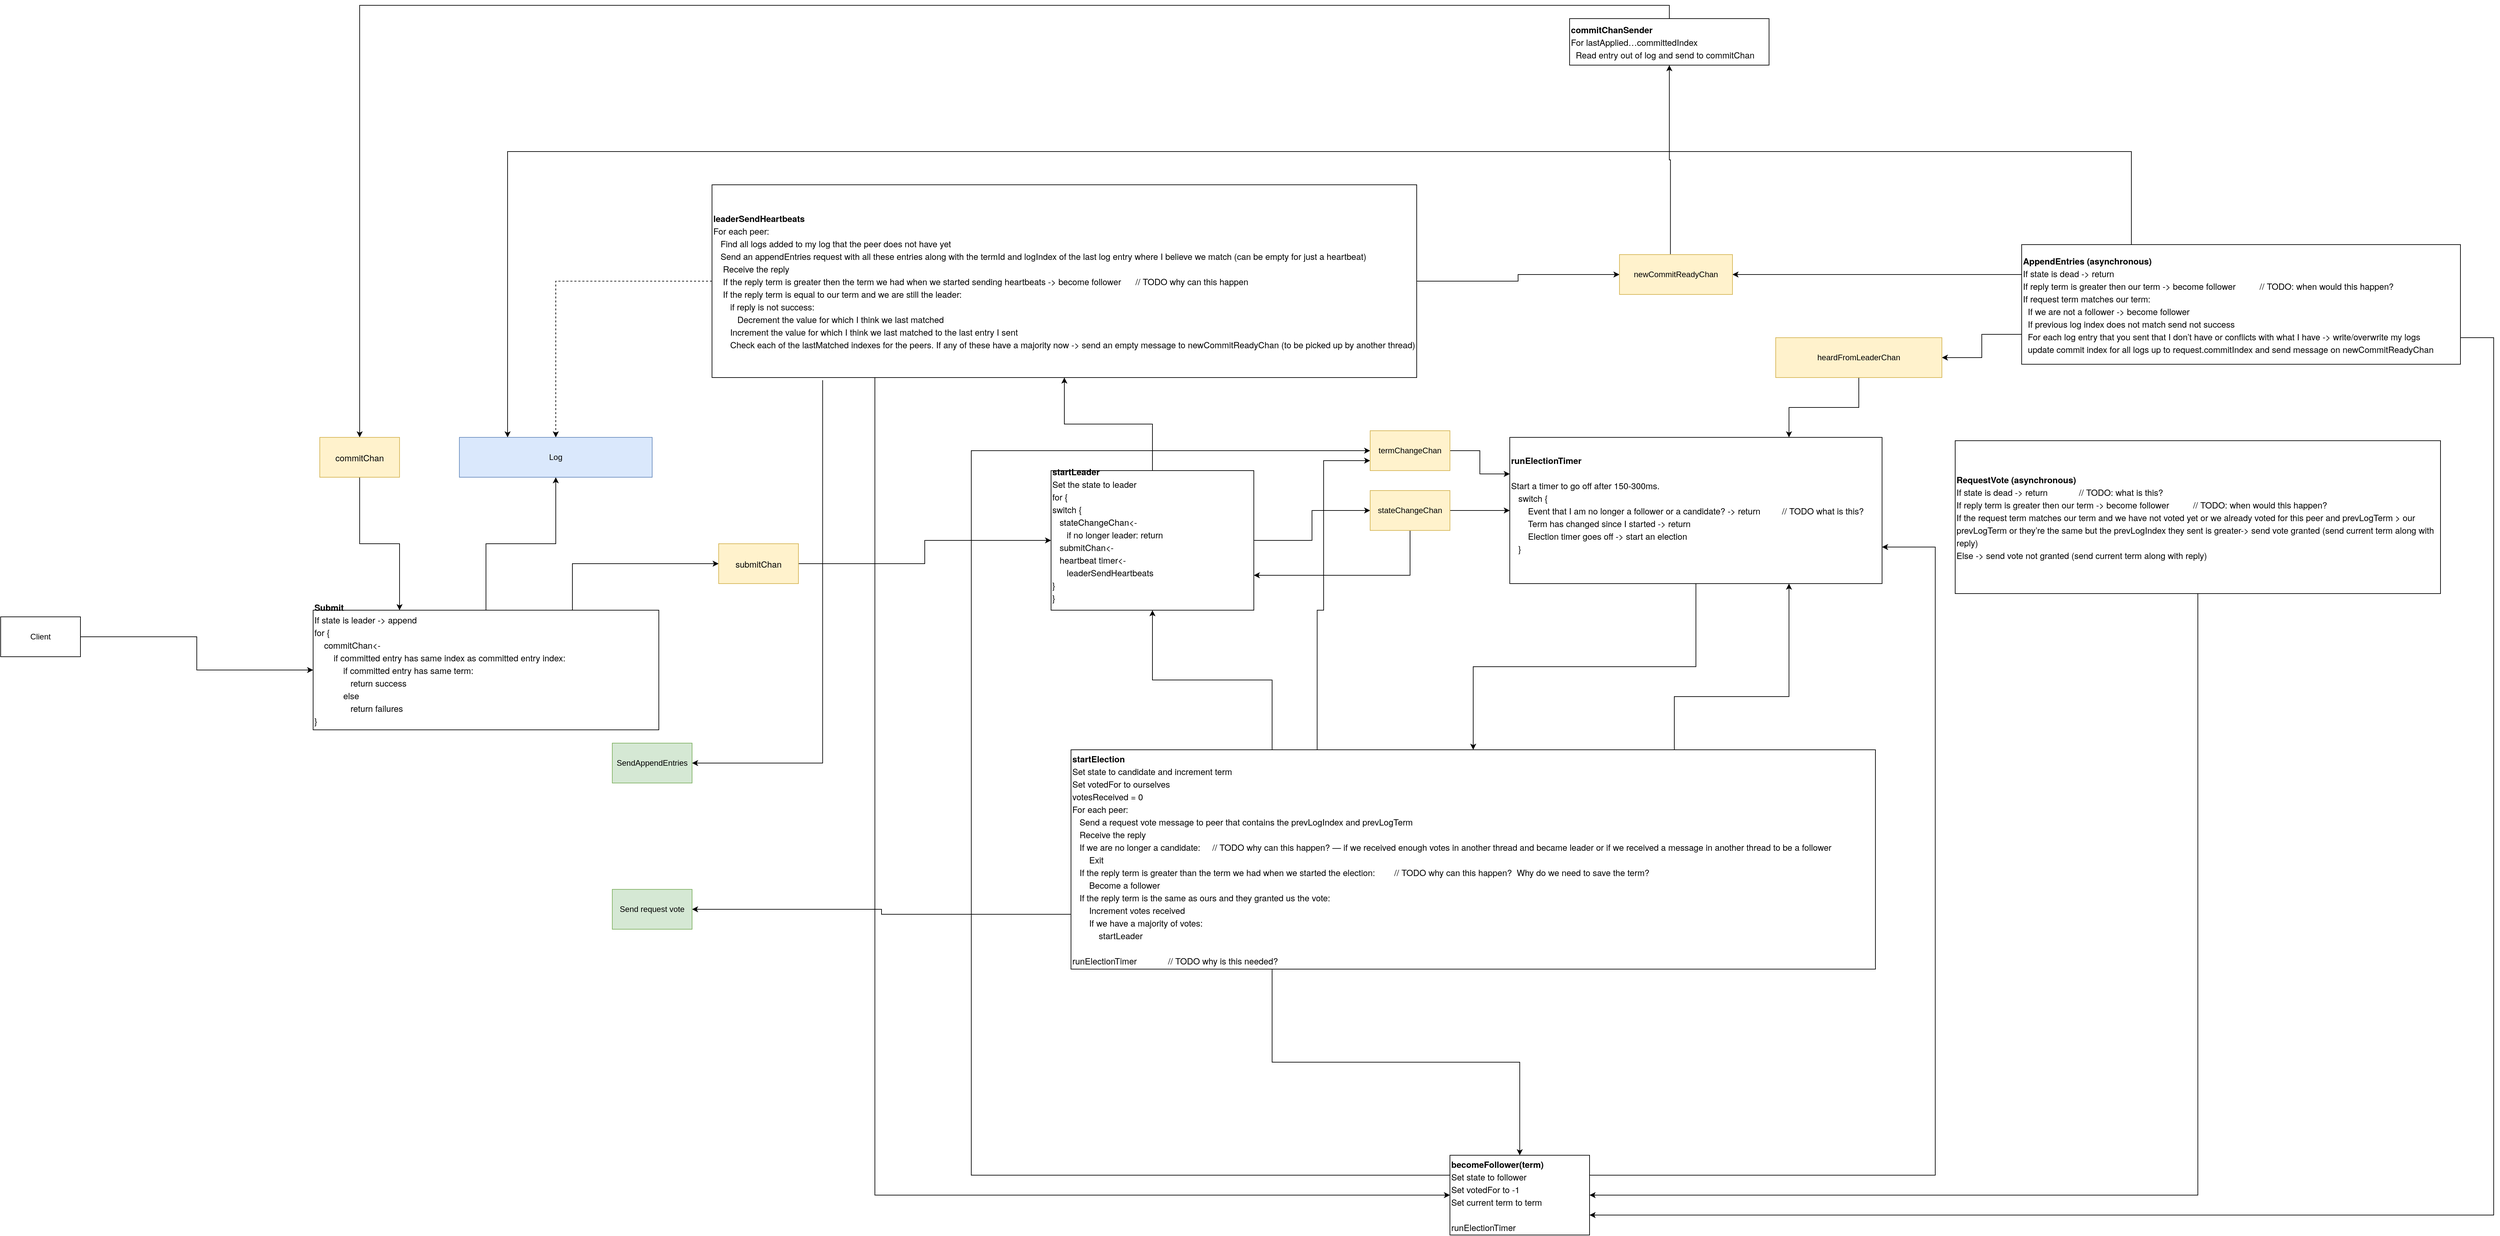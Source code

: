 <mxfile version="14.6.11" type="device"><diagram id="GR3pN9zyy5xa9zmdj1Y1" name="Page-1"><mxGraphModel dx="4281" dy="2133" grid="1" gridSize="10" guides="1" tooltips="1" connect="1" arrows="1" fold="1" page="1" pageScale="1" pageWidth="850" pageHeight="1100" math="0" shadow="0"><root><mxCell id="0"/><mxCell id="1" parent="0"/><mxCell id="otmR_Hj1uQO4V00xfIsq-10" style="edgeStyle=orthogonalEdgeStyle;rounded=0;orthogonalLoop=1;jettySize=auto;html=1;exitX=0.5;exitY=1;exitDx=0;exitDy=0;entryX=0.5;entryY=0;entryDx=0;entryDy=0;" edge="1" parent="1" source="otmR_Hj1uQO4V00xfIsq-1" target="otmR_Hj1uQO4V00xfIsq-2"><mxGeometry relative="1" as="geometry"/></mxCell><mxCell id="otmR_Hj1uQO4V00xfIsq-1" value="&lt;p class=&quot;p1&quot; style=&quot;margin: 0px ; font-stretch: normal ; font-size: 13px ; line-height: normal ; font-family: &amp;#34;helvetica neue&amp;#34;&quot;&gt;&lt;b&gt;runElectionTimer&lt;/b&gt;&lt;/p&gt;&lt;p class=&quot;p1&quot; style=&quot;margin: 0px ; font-stretch: normal ; font-size: 13px ; line-height: normal ; font-family: &amp;#34;helvetica neue&amp;#34;&quot;&gt;&lt;br&gt;&lt;/p&gt;&lt;p class=&quot;p1&quot; style=&quot;margin: 0px ; font-stretch: normal ; font-size: 13px ; line-height: normal ; font-family: &amp;#34;helvetica neue&amp;#34;&quot;&gt;Start a timer to go off after 150-300ms.&lt;br&gt;&lt;/p&gt;&lt;p class=&quot;p1&quot; style=&quot;margin: 0px ; font-stretch: normal ; font-size: 13px ; line-height: normal ; font-family: &amp;#34;helvetica neue&amp;#34;&quot;&gt;&lt;span class=&quot;Apple-converted-space&quot;&gt;&amp;nbsp;&amp;nbsp; &lt;/span&gt;switch {&lt;/p&gt;&lt;p class=&quot;p1&quot; style=&quot;margin: 0px ; font-stretch: normal ; font-size: 13px ; line-height: normal ; font-family: &amp;#34;helvetica neue&amp;#34;&quot;&gt;&lt;span class=&quot;Apple-converted-space&quot;&gt;&amp;nbsp;&amp;nbsp; &amp;nbsp; &amp;nbsp; &lt;/span&gt;Event that I am no longer a follower or a candidate? -&amp;gt; return &lt;span class=&quot;Apple-converted-space&quot;&gt;&amp;nbsp; &amp;nbsp; &amp;nbsp; &amp;nbsp; &lt;/span&gt;// TODO what is this?&lt;/p&gt;&lt;p class=&quot;p1&quot; style=&quot;margin: 0px ; font-stretch: normal ; font-size: 13px ; line-height: normal ; font-family: &amp;#34;helvetica neue&amp;#34;&quot;&gt;&lt;span class=&quot;Apple-converted-space&quot;&gt;&amp;nbsp;&amp;nbsp; &amp;nbsp; &amp;nbsp; &lt;/span&gt;Term has changed since I started -&amp;gt; return&lt;/p&gt;&lt;p class=&quot;p1&quot; style=&quot;margin: 0px ; font-stretch: normal ; font-size: 13px ; line-height: normal ; font-family: &amp;#34;helvetica neue&amp;#34;&quot;&gt;&lt;span class=&quot;Apple-converted-space&quot;&gt;&amp;nbsp;&amp;nbsp; &amp;nbsp; &amp;nbsp; &lt;/span&gt;Election timer goes off -&amp;gt; start an election&lt;span class=&quot;Apple-converted-space&quot;&gt;&amp;nbsp;&lt;/span&gt;&lt;/p&gt;&lt;p class=&quot;p1&quot; style=&quot;margin: 0px ; font-stretch: normal ; font-size: 13px ; line-height: normal ; font-family: &amp;#34;helvetica neue&amp;#34;&quot;&gt;&lt;span class=&quot;Apple-converted-space&quot;&gt;&amp;nbsp;&amp;nbsp; &lt;/span&gt;}&lt;/p&gt;&lt;p class=&quot;p1&quot; style=&quot;margin: 0px ; font-stretch: normal ; font-size: 13px ; line-height: normal ; font-family: &amp;#34;helvetica neue&amp;#34;&quot;&gt;&lt;br&gt;&lt;/p&gt;" style="rounded=0;whiteSpace=wrap;html=1;align=left;" vertex="1" parent="1"><mxGeometry x="10" y="320" width="560" height="220" as="geometry"/></mxCell><mxCell id="otmR_Hj1uQO4V00xfIsq-13" style="edgeStyle=orthogonalEdgeStyle;rounded=0;orthogonalLoop=1;jettySize=auto;html=1;exitX=0.75;exitY=0;exitDx=0;exitDy=0;entryX=0.75;entryY=1;entryDx=0;entryDy=0;" edge="1" parent="1" source="otmR_Hj1uQO4V00xfIsq-2" target="otmR_Hj1uQO4V00xfIsq-1"><mxGeometry relative="1" as="geometry"><Array as="points"><mxPoint x="258" y="710"/><mxPoint x="430" y="710"/></Array></mxGeometry></mxCell><mxCell id="otmR_Hj1uQO4V00xfIsq-37" style="edgeStyle=orthogonalEdgeStyle;rounded=0;orthogonalLoop=1;jettySize=auto;html=1;exitX=0.25;exitY=1;exitDx=0;exitDy=0;entryX=0.5;entryY=0;entryDx=0;entryDy=0;" edge="1" parent="1" source="otmR_Hj1uQO4V00xfIsq-2" target="otmR_Hj1uQO4V00xfIsq-5"><mxGeometry relative="1" as="geometry"/></mxCell><mxCell id="otmR_Hj1uQO4V00xfIsq-39" style="edgeStyle=orthogonalEdgeStyle;rounded=0;orthogonalLoop=1;jettySize=auto;html=1;exitX=0.25;exitY=0;exitDx=0;exitDy=0;entryX=0.5;entryY=1;entryDx=0;entryDy=0;" edge="1" parent="1" source="otmR_Hj1uQO4V00xfIsq-2" target="otmR_Hj1uQO4V00xfIsq-3"><mxGeometry relative="1" as="geometry"/></mxCell><mxCell id="otmR_Hj1uQO4V00xfIsq-45" style="edgeStyle=orthogonalEdgeStyle;rounded=0;orthogonalLoop=1;jettySize=auto;html=1;exitX=0;exitY=0.75;exitDx=0;exitDy=0;entryX=1;entryY=0.5;entryDx=0;entryDy=0;" edge="1" parent="1" source="otmR_Hj1uQO4V00xfIsq-2" target="otmR_Hj1uQO4V00xfIsq-42"><mxGeometry relative="1" as="geometry"/></mxCell><mxCell id="otmR_Hj1uQO4V00xfIsq-60" style="edgeStyle=orthogonalEdgeStyle;rounded=0;orthogonalLoop=1;jettySize=auto;html=1;exitX=0.306;exitY=0;exitDx=0;exitDy=0;entryX=0;entryY=0.75;entryDx=0;entryDy=0;exitPerimeter=0;" edge="1" parent="1" source="otmR_Hj1uQO4V00xfIsq-2" target="otmR_Hj1uQO4V00xfIsq-56"><mxGeometry relative="1" as="geometry"><Array as="points"><mxPoint x="-280" y="580"/><mxPoint x="-270" y="580"/><mxPoint x="-270" y="355"/></Array></mxGeometry></mxCell><mxCell id="otmR_Hj1uQO4V00xfIsq-2" value="&lt;p class=&quot;p1&quot; style=&quot;margin: 0px ; font-stretch: normal ; font-size: 13px ; line-height: normal ; font-family: &amp;#34;helvetica neue&amp;#34;&quot;&gt;&lt;b&gt;startElection&lt;/b&gt;&lt;/p&gt;&lt;p class=&quot;p1&quot; style=&quot;margin: 0px ; font-stretch: normal ; font-size: 13px ; line-height: normal ; font-family: &amp;#34;helvetica neue&amp;#34;&quot;&gt;Set state to candidate and increment term&lt;/p&gt;&lt;p class=&quot;p1&quot; style=&quot;margin: 0px ; font-stretch: normal ; font-size: 13px ; line-height: normal ; font-family: &amp;#34;helvetica neue&amp;#34;&quot;&gt;Set votedFor to ourselves&lt;/p&gt;&lt;p class=&quot;p1&quot; style=&quot;margin: 0px ; font-stretch: normal ; font-size: 13px ; line-height: normal ; font-family: &amp;#34;helvetica neue&amp;#34;&quot;&gt;votesReceived = 0&lt;/p&gt;&lt;p class=&quot;p1&quot; style=&quot;margin: 0px ; font-stretch: normal ; font-size: 13px ; line-height: normal ; font-family: &amp;#34;helvetica neue&amp;#34;&quot;&gt;For each peer:&lt;/p&gt;&lt;p class=&quot;p1&quot; style=&quot;margin: 0px ; font-stretch: normal ; font-size: 13px ; line-height: normal ; font-family: &amp;#34;helvetica neue&amp;#34;&quot;&gt;&lt;span class=&quot;Apple-converted-space&quot;&gt;&amp;nbsp;&amp;nbsp; &lt;/span&gt;Send a request vote message to peer that contains the prevLogIndex and prevLogTerm&lt;/p&gt;&lt;p class=&quot;p1&quot; style=&quot;margin: 0px ; font-stretch: normal ; font-size: 13px ; line-height: normal ; font-family: &amp;#34;helvetica neue&amp;#34;&quot;&gt;&lt;span class=&quot;Apple-converted-space&quot;&gt;&amp;nbsp;&amp;nbsp; &lt;/span&gt;Receive the reply&lt;span class=&quot;Apple-converted-space&quot;&gt;&amp;nbsp;&lt;/span&gt;&lt;/p&gt;&lt;p class=&quot;p1&quot; style=&quot;margin: 0px ; font-stretch: normal ; font-size: 13px ; line-height: normal ; font-family: &amp;#34;helvetica neue&amp;#34;&quot;&gt;&lt;span class=&quot;Apple-converted-space&quot;&gt;&amp;nbsp;&amp;nbsp; &lt;/span&gt;If we are no longer a candidate: &lt;span class=&quot;Apple-converted-space&quot;&gt;&amp;nbsp; &amp;nbsp; &lt;/span&gt;// TODO why can this happen? — if we received enough votes in another thread and became leader or if we received a message in another thread to be a follower&lt;/p&gt;&lt;p class=&quot;p1&quot; style=&quot;margin: 0px ; font-stretch: normal ; font-size: 13px ; line-height: normal ; font-family: &amp;#34;helvetica neue&amp;#34;&quot;&gt;&lt;span class=&quot;Apple-converted-space&quot;&gt;&amp;nbsp;&amp;nbsp; &amp;nbsp; &amp;nbsp; &lt;/span&gt;Exit &lt;span class=&quot;Apple-converted-space&quot;&gt;&amp;nbsp; &amp;nbsp; &amp;nbsp; &amp;nbsp;&lt;/span&gt;&lt;/p&gt;&lt;p class=&quot;p1&quot; style=&quot;margin: 0px ; font-stretch: normal ; font-size: 13px ; line-height: normal ; font-family: &amp;#34;helvetica neue&amp;#34;&quot;&gt;&lt;span class=&quot;Apple-converted-space&quot;&gt;&amp;nbsp;&amp;nbsp; &lt;/span&gt;If the reply term is greater than the term we had when we started the election:&lt;span class=&quot;Apple-converted-space&quot;&gt;&amp;nbsp; &amp;nbsp; &amp;nbsp; &amp;nbsp; &lt;/span&gt;// TODO why can this happen?&lt;span class=&quot;Apple-converted-space&quot;&gt;&amp;nbsp; &lt;/span&gt;Why do we need to save the term?&lt;/p&gt;&lt;p class=&quot;p1&quot; style=&quot;margin: 0px ; font-stretch: normal ; font-size: 13px ; line-height: normal ; font-family: &amp;#34;helvetica neue&amp;#34;&quot;&gt;&lt;span class=&quot;Apple-converted-space&quot;&gt;&amp;nbsp;&amp;nbsp; &amp;nbsp; &amp;nbsp; &lt;/span&gt;Become a follower&lt;/p&gt;&lt;p class=&quot;p1&quot; style=&quot;margin: 0px ; font-stretch: normal ; font-size: 13px ; line-height: normal ; font-family: &amp;#34;helvetica neue&amp;#34;&quot;&gt;&lt;span class=&quot;Apple-converted-space&quot;&gt;&amp;nbsp;&amp;nbsp; &lt;/span&gt;If the reply term is the same as ours and they granted us the vote:&lt;/p&gt;&lt;p class=&quot;p1&quot; style=&quot;margin: 0px ; font-stretch: normal ; font-size: 13px ; line-height: normal ; font-family: &amp;#34;helvetica neue&amp;#34;&quot;&gt;&lt;span class=&quot;Apple-converted-space&quot;&gt;&amp;nbsp;&amp;nbsp; &amp;nbsp; &amp;nbsp; &lt;/span&gt;Increment votes received&lt;span class=&quot;Apple-converted-space&quot;&gt;&amp;nbsp;&lt;/span&gt;&lt;/p&gt;&lt;p class=&quot;p1&quot; style=&quot;margin: 0px ; font-stretch: normal ; font-size: 13px ; line-height: normal ; font-family: &amp;#34;helvetica neue&amp;#34;&quot;&gt;&lt;span class=&quot;Apple-converted-space&quot;&gt;&amp;nbsp;&amp;nbsp; &amp;nbsp; &amp;nbsp; &lt;/span&gt;If we have a majority of votes:&lt;/p&gt;&lt;p class=&quot;p1&quot; style=&quot;margin: 0px ; font-stretch: normal ; font-size: 13px ; line-height: normal ; font-family: &amp;#34;helvetica neue&amp;#34;&quot;&gt;&lt;span class=&quot;Apple-converted-space&quot;&gt;&amp;nbsp;&amp;nbsp; &amp;nbsp; &amp;nbsp; &amp;nbsp; &amp;nbsp; &lt;/span&gt;startLeader&lt;/p&gt;&lt;p class=&quot;p2&quot; style=&quot;margin: 0px ; font-stretch: normal ; font-size: 13px ; line-height: normal ; font-family: &amp;#34;helvetica neue&amp;#34; ; min-height: 15px&quot;&gt;&lt;br&gt;&lt;/p&gt;&lt;p class=&quot;p1&quot; style=&quot;margin: 0px ; font-stretch: normal ; font-size: 13px ; line-height: normal ; font-family: &amp;#34;helvetica neue&amp;#34;&quot;&gt;runElectionTimer &lt;span class=&quot;Apple-converted-space&quot;&gt;&amp;nbsp; &amp;nbsp; &amp;nbsp; &amp;nbsp; &amp;nbsp; &amp;nbsp; &lt;/span&gt;// TODO why is this needed?&lt;/p&gt;" style="rounded=0;whiteSpace=wrap;html=1;align=left;" vertex="1" parent="1"><mxGeometry x="-650" y="790" width="1210" height="330" as="geometry"/></mxCell><mxCell id="otmR_Hj1uQO4V00xfIsq-14" style="edgeStyle=orthogonalEdgeStyle;rounded=0;orthogonalLoop=1;jettySize=auto;html=1;exitX=0.5;exitY=0;exitDx=0;exitDy=0;entryX=0.5;entryY=1;entryDx=0;entryDy=0;" edge="1" parent="1" source="otmR_Hj1uQO4V00xfIsq-3" target="otmR_Hj1uQO4V00xfIsq-4"><mxGeometry relative="1" as="geometry"/></mxCell><mxCell id="otmR_Hj1uQO4V00xfIsq-58" style="edgeStyle=orthogonalEdgeStyle;rounded=0;orthogonalLoop=1;jettySize=auto;html=1;exitX=1;exitY=0.5;exitDx=0;exitDy=0;entryX=0;entryY=0.5;entryDx=0;entryDy=0;" edge="1" parent="1" source="otmR_Hj1uQO4V00xfIsq-3" target="otmR_Hj1uQO4V00xfIsq-52"><mxGeometry relative="1" as="geometry"/></mxCell><mxCell id="otmR_Hj1uQO4V00xfIsq-3" value="&lt;p class=&quot;p1&quot; style=&quot;margin: 0px ; font-stretch: normal ; font-size: 13px ; line-height: normal ; font-family: &amp;#34;helvetica neue&amp;#34;&quot;&gt;&lt;b&gt;startLeader&lt;/b&gt;&lt;/p&gt;&lt;p class=&quot;p1&quot; style=&quot;margin: 0px ; font-stretch: normal ; font-size: 13px ; line-height: normal ; font-family: &amp;#34;helvetica neue&amp;#34;&quot;&gt;Set the state to leader&lt;/p&gt;&lt;p class=&quot;p1&quot; style=&quot;margin: 0px ; font-stretch: normal ; font-size: 13px ; line-height: normal ; font-family: &amp;#34;helvetica neue&amp;#34;&quot;&gt;for {&lt;/p&gt;&lt;p class=&quot;p1&quot; style=&quot;margin: 0px ; font-stretch: normal ; font-size: 13px ; line-height: normal ; font-family: &amp;#34;helvetica neue&amp;#34;&quot;&gt;switch {&lt;/p&gt;&lt;p class=&quot;p1&quot; style=&quot;margin: 0px ; font-stretch: normal ; font-size: 13px ; line-height: normal ; font-family: &amp;#34;helvetica neue&amp;#34;&quot;&gt;&amp;nbsp; &amp;nbsp;stateChangeChan&amp;lt;-&lt;/p&gt;&lt;p class=&quot;p1&quot; style=&quot;margin: 0px ; font-stretch: normal ; font-size: 13px ; line-height: normal ; font-family: &amp;#34;helvetica neue&amp;#34;&quot;&gt;&amp;nbsp; &amp;nbsp; &amp;nbsp; if no longer leader: return&lt;/p&gt;&lt;p class=&quot;p1&quot; style=&quot;margin: 0px ; font-stretch: normal ; font-size: 13px ; line-height: normal ; font-family: &amp;#34;helvetica neue&amp;#34;&quot;&gt;&amp;nbsp; &amp;nbsp;submitChan&amp;lt;-&lt;/p&gt;&lt;p class=&quot;p1&quot; style=&quot;margin: 0px ; font-stretch: normal ; font-size: 13px ; line-height: normal ; font-family: &amp;#34;helvetica neue&amp;#34;&quot;&gt;&amp;nbsp; &amp;nbsp;heartbeat timer&amp;lt;-&lt;/p&gt;&lt;p class=&quot;p1&quot; style=&quot;margin: 0px ; font-stretch: normal ; font-size: 13px ; line-height: normal ; font-family: &amp;#34;helvetica neue&amp;#34;&quot;&gt;&amp;nbsp; &amp;nbsp; &amp;nbsp; leaderSendHeartbeats&lt;/p&gt;&lt;p class=&quot;p1&quot; style=&quot;margin: 0px ; font-stretch: normal ; font-size: 13px ; line-height: normal ; font-family: &amp;#34;helvetica neue&amp;#34;&quot;&gt;}&lt;/p&gt;&lt;p class=&quot;p1&quot; style=&quot;margin: 0px ; font-stretch: normal ; font-size: 13px ; line-height: normal ; font-family: &amp;#34;helvetica neue&amp;#34;&quot;&gt;}&lt;/p&gt;&lt;p class=&quot;p1&quot; style=&quot;margin: 0px ; font-stretch: normal ; font-size: 13px ; line-height: normal ; font-family: &amp;#34;helvetica neue&amp;#34;&quot;&gt;&lt;br&gt;&lt;/p&gt;" style="rounded=0;whiteSpace=wrap;html=1;align=left;" vertex="1" parent="1"><mxGeometry x="-680" y="370" width="305" height="210" as="geometry"/></mxCell><mxCell id="otmR_Hj1uQO4V00xfIsq-15" style="edgeStyle=orthogonalEdgeStyle;rounded=0;orthogonalLoop=1;jettySize=auto;html=1;exitX=0.25;exitY=1;exitDx=0;exitDy=0;entryX=0;entryY=0.5;entryDx=0;entryDy=0;" edge="1" parent="1" source="otmR_Hj1uQO4V00xfIsq-4" target="otmR_Hj1uQO4V00xfIsq-5"><mxGeometry relative="1" as="geometry"><Array as="points"><mxPoint x="-945" y="1460"/></Array></mxGeometry></mxCell><mxCell id="otmR_Hj1uQO4V00xfIsq-18" style="edgeStyle=orthogonalEdgeStyle;rounded=0;orthogonalLoop=1;jettySize=auto;html=1;exitX=1;exitY=0.5;exitDx=0;exitDy=0;entryX=0;entryY=0.5;entryDx=0;entryDy=0;" edge="1" parent="1" source="otmR_Hj1uQO4V00xfIsq-4" target="otmR_Hj1uQO4V00xfIsq-17"><mxGeometry relative="1" as="geometry"/></mxCell><mxCell id="otmR_Hj1uQO4V00xfIsq-25" style="edgeStyle=orthogonalEdgeStyle;rounded=0;orthogonalLoop=1;jettySize=auto;html=1;exitX=0;exitY=0.5;exitDx=0;exitDy=0;entryX=0.5;entryY=0;entryDx=0;entryDy=0;dashed=1;" edge="1" parent="1" source="otmR_Hj1uQO4V00xfIsq-4" target="otmR_Hj1uQO4V00xfIsq-23"><mxGeometry relative="1" as="geometry"/></mxCell><mxCell id="otmR_Hj1uQO4V00xfIsq-44" style="edgeStyle=orthogonalEdgeStyle;rounded=0;orthogonalLoop=1;jettySize=auto;html=1;exitX=0.157;exitY=1.014;exitDx=0;exitDy=0;entryX=1;entryY=0.5;entryDx=0;entryDy=0;exitPerimeter=0;" edge="1" parent="1" source="otmR_Hj1uQO4V00xfIsq-4" target="otmR_Hj1uQO4V00xfIsq-40"><mxGeometry relative="1" as="geometry"><Array as="points"><mxPoint x="-1024" y="810"/></Array></mxGeometry></mxCell><mxCell id="otmR_Hj1uQO4V00xfIsq-4" value="&lt;p class=&quot;p1&quot; style=&quot;margin: 0px ; font-stretch: normal ; font-size: 13px ; line-height: normal ; font-family: &amp;#34;helvetica neue&amp;#34;&quot;&gt;&lt;b&gt;leaderSendHeartbeats&lt;/b&gt;&lt;/p&gt;&lt;p class=&quot;p1&quot; style=&quot;margin: 0px ; font-stretch: normal ; font-size: 13px ; line-height: normal ; font-family: &amp;#34;helvetica neue&amp;#34;&quot;&gt;For each peer:&lt;/p&gt;&lt;p class=&quot;p1&quot; style=&quot;margin: 0px ; font-stretch: normal ; font-size: 13px ; line-height: normal ; font-family: &amp;#34;helvetica neue&amp;#34;&quot;&gt;&lt;span class=&quot;Apple-converted-space&quot;&gt;&amp;nbsp;&amp;nbsp; &lt;/span&gt;Find all logs added to my log that the peer does not have yet&lt;/p&gt;&lt;p class=&quot;p1&quot; style=&quot;margin: 0px ; font-stretch: normal ; font-size: 13px ; line-height: normal ; font-family: &amp;#34;helvetica neue&amp;#34;&quot;&gt;&lt;span class=&quot;Apple-converted-space&quot;&gt;&amp;nbsp;&amp;nbsp; &lt;/span&gt;Send an appendEntries request with all these entries along with the termId and logIndex of the last log entry where I believe we match (can be empty for just a heartbeat)&lt;/p&gt;&lt;p class=&quot;p1&quot; style=&quot;margin: 0px ; font-stretch: normal ; font-size: 13px ; line-height: normal ; font-family: &amp;#34;helvetica neue&amp;#34;&quot;&gt;&lt;span class=&quot;Apple-converted-space&quot;&gt;&amp;nbsp; &amp;nbsp; &lt;/span&gt;Receive the reply&lt;/p&gt;&lt;p class=&quot;p1&quot; style=&quot;margin: 0px ; font-stretch: normal ; font-size: 13px ; line-height: normal ; font-family: &amp;#34;helvetica neue&amp;#34;&quot;&gt;&lt;span class=&quot;Apple-converted-space&quot;&gt;&amp;nbsp; &amp;nbsp; &lt;/span&gt;If the reply term is greater then the term we had when we started sending heartbeats -&amp;gt; become follower&lt;span class=&quot;Apple-converted-space&quot;&gt;&amp;nbsp; &amp;nbsp; &amp;nbsp; &lt;/span&gt;// TODO why can this happen&lt;/p&gt;&lt;p class=&quot;p1&quot; style=&quot;margin: 0px ; font-stretch: normal ; font-size: 13px ; line-height: normal ; font-family: &amp;#34;helvetica neue&amp;#34;&quot;&gt;&lt;span class=&quot;Apple-converted-space&quot;&gt;&amp;nbsp; &amp;nbsp; &lt;/span&gt;If the reply term is equal to our term and we are still the leader:&lt;/p&gt;&lt;p class=&quot;p1&quot; style=&quot;margin: 0px ; font-stretch: normal ; font-size: 13px ; line-height: normal ; font-family: &amp;#34;helvetica neue&amp;#34;&quot;&gt;&lt;span class=&quot;Apple-converted-space&quot;&gt;&amp;nbsp;&amp;nbsp; &amp;nbsp; &amp;nbsp; &lt;/span&gt;if reply is not success:&lt;/p&gt;&lt;p class=&quot;p1&quot; style=&quot;margin: 0px ; font-stretch: normal ; font-size: 13px ; line-height: normal ; font-family: &amp;#34;helvetica neue&amp;#34;&quot;&gt;&lt;span class=&quot;Apple-converted-space&quot;&gt;&amp;nbsp; &amp;nbsp; &amp;nbsp; &amp;nbsp; &amp;nbsp; &lt;/span&gt;Decrement the value for which I think we last matched&lt;/p&gt;&lt;p class=&quot;p1&quot; style=&quot;margin: 0px ; font-stretch: normal ; font-size: 13px ; line-height: normal ; font-family: &amp;#34;helvetica neue&amp;#34;&quot;&gt;&lt;span class=&quot;Apple-converted-space&quot;&gt;&amp;nbsp;&amp;nbsp; &amp;nbsp; &amp;nbsp; &lt;/span&gt;Increment the value for which I think we last matched to the last entry I sent&lt;/p&gt;&lt;p class=&quot;p1&quot; style=&quot;margin: 0px ; font-stretch: normal ; font-size: 13px ; line-height: normal ; font-family: &amp;#34;helvetica neue&amp;#34;&quot;&gt;&lt;span class=&quot;Apple-converted-space&quot;&gt;&amp;nbsp;&amp;nbsp; &amp;nbsp; &amp;nbsp; &lt;/span&gt;Check each of the lastMatched indexes for the peers. If any of these have a majority now -&amp;gt; send an empty message to newCommitReadyChan (to be picked up by another thread)&lt;/p&gt;" style="rounded=0;whiteSpace=wrap;html=1;align=left;" vertex="1" parent="1"><mxGeometry x="-1190" y="-60" width="1060" height="290" as="geometry"/></mxCell><mxCell id="otmR_Hj1uQO4V00xfIsq-38" style="edgeStyle=orthogonalEdgeStyle;rounded=0;orthogonalLoop=1;jettySize=auto;html=1;exitX=1;exitY=0.25;exitDx=0;exitDy=0;entryX=1;entryY=0.75;entryDx=0;entryDy=0;" edge="1" parent="1" source="otmR_Hj1uQO4V00xfIsq-5" target="otmR_Hj1uQO4V00xfIsq-1"><mxGeometry relative="1" as="geometry"><Array as="points"><mxPoint x="650" y="1430"/><mxPoint x="650" y="485"/></Array></mxGeometry></mxCell><mxCell id="otmR_Hj1uQO4V00xfIsq-59" style="edgeStyle=orthogonalEdgeStyle;rounded=0;orthogonalLoop=1;jettySize=auto;html=1;exitX=0;exitY=0.25;exitDx=0;exitDy=0;entryX=0;entryY=0.5;entryDx=0;entryDy=0;" edge="1" parent="1" source="otmR_Hj1uQO4V00xfIsq-5" target="otmR_Hj1uQO4V00xfIsq-56"><mxGeometry relative="1" as="geometry"><Array as="points"><mxPoint x="-800" y="1430"/><mxPoint x="-800" y="340"/></Array></mxGeometry></mxCell><mxCell id="otmR_Hj1uQO4V00xfIsq-5" value="&lt;p class=&quot;p1&quot; style=&quot;margin: 0px ; font-stretch: normal ; font-size: 13px ; line-height: normal ; font-family: &amp;#34;helvetica neue&amp;#34;&quot;&gt;&lt;b&gt;becomeFollower(term)&lt;/b&gt;&lt;/p&gt;&lt;p class=&quot;p1&quot; style=&quot;margin: 0px ; font-stretch: normal ; font-size: 13px ; line-height: normal ; font-family: &amp;#34;helvetica neue&amp;#34;&quot;&gt;Set state to follower&lt;/p&gt;&lt;p class=&quot;p1&quot; style=&quot;margin: 0px ; font-stretch: normal ; font-size: 13px ; line-height: normal ; font-family: &amp;#34;helvetica neue&amp;#34;&quot;&gt;Set votedFor to -1&lt;/p&gt;&lt;p class=&quot;p1&quot; style=&quot;margin: 0px ; font-stretch: normal ; font-size: 13px ; line-height: normal ; font-family: &amp;#34;helvetica neue&amp;#34;&quot;&gt;Set current term to term&lt;/p&gt;&lt;p class=&quot;p2&quot; style=&quot;margin: 0px ; font-stretch: normal ; font-size: 13px ; line-height: normal ; font-family: &amp;#34;helvetica neue&amp;#34; ; min-height: 15px&quot;&gt;&lt;br&gt;&lt;/p&gt;&lt;p class=&quot;p1&quot; style=&quot;margin: 0px ; font-stretch: normal ; font-size: 13px ; line-height: normal ; font-family: &amp;#34;helvetica neue&amp;#34;&quot;&gt;runElectionTimer&lt;/p&gt;" style="rounded=0;whiteSpace=wrap;html=1;align=left;" vertex="1" parent="1"><mxGeometry x="-80" y="1400" width="210" height="120" as="geometry"/></mxCell><mxCell id="otmR_Hj1uQO4V00xfIsq-36" style="edgeStyle=orthogonalEdgeStyle;rounded=0;orthogonalLoop=1;jettySize=auto;html=1;exitX=0.5;exitY=1;exitDx=0;exitDy=0;entryX=1;entryY=0.5;entryDx=0;entryDy=0;" edge="1" parent="1" source="otmR_Hj1uQO4V00xfIsq-6" target="otmR_Hj1uQO4V00xfIsq-5"><mxGeometry relative="1" as="geometry"/></mxCell><mxCell id="otmR_Hj1uQO4V00xfIsq-6" value="&lt;p class=&quot;p1&quot; style=&quot;margin: 0px ; font-stretch: normal ; font-size: 13px ; line-height: normal ; font-family: &amp;#34;helvetica neue&amp;#34;&quot;&gt;&lt;b&gt;RequestVote (asynchronous)&lt;/b&gt;&lt;/p&gt;&lt;p class=&quot;p1&quot; style=&quot;margin: 0px ; font-stretch: normal ; font-size: 13px ; line-height: normal ; font-family: &amp;#34;helvetica neue&amp;#34;&quot;&gt;If state is dead -&amp;gt; return &lt;span class=&quot;Apple-converted-space&quot;&gt;&amp;nbsp; &amp;nbsp; &amp;nbsp; &amp;nbsp; &amp;nbsp; &amp;nbsp; &lt;/span&gt;// TODO: what is this?&lt;/p&gt;&lt;p class=&quot;p1&quot; style=&quot;margin: 0px ; font-stretch: normal ; font-size: 13px ; line-height: normal ; font-family: &amp;#34;helvetica neue&amp;#34;&quot;&gt;If reply term is greater then our term -&amp;gt; become follower&lt;span class=&quot;Apple-converted-space&quot;&gt;&amp;nbsp; &amp;nbsp; &amp;nbsp; &amp;nbsp; &amp;nbsp; &lt;/span&gt;// TODO: when would this happen?&lt;/p&gt;&lt;p class=&quot;p1&quot; style=&quot;margin: 0px ; font-stretch: normal ; font-size: 13px ; line-height: normal ; font-family: &amp;#34;helvetica neue&amp;#34;&quot;&gt;If the request term matches our term and we have not voted yet or we already voted for this peer and prevLogTerm &amp;gt; our prevLogTerm or they’re the same but the prevLogIndex they sent is greater-&amp;gt; send vote granted (send current term along with reply)&lt;/p&gt;&lt;p class=&quot;p1&quot; style=&quot;margin: 0px ; font-stretch: normal ; font-size: 13px ; line-height: normal ; font-family: &amp;#34;helvetica neue&amp;#34;&quot;&gt;Else -&amp;gt; send vote not granted (send current term along with reply)&lt;/p&gt;" style="rounded=0;whiteSpace=wrap;html=1;align=left;" vertex="1" parent="1"><mxGeometry x="680" y="325" width="730" height="230" as="geometry"/></mxCell><mxCell id="otmR_Hj1uQO4V00xfIsq-22" style="edgeStyle=orthogonalEdgeStyle;rounded=0;orthogonalLoop=1;jettySize=auto;html=1;exitX=0;exitY=0.25;exitDx=0;exitDy=0;entryX=1;entryY=0.5;entryDx=0;entryDy=0;" edge="1" parent="1" source="otmR_Hj1uQO4V00xfIsq-7" target="otmR_Hj1uQO4V00xfIsq-17"><mxGeometry relative="1" as="geometry"/></mxCell><mxCell id="otmR_Hj1uQO4V00xfIsq-30" style="edgeStyle=orthogonalEdgeStyle;rounded=0;orthogonalLoop=1;jettySize=auto;html=1;exitX=0.25;exitY=0;exitDx=0;exitDy=0;entryX=0.25;entryY=0;entryDx=0;entryDy=0;" edge="1" parent="1" source="otmR_Hj1uQO4V00xfIsq-7" target="otmR_Hj1uQO4V00xfIsq-23"><mxGeometry relative="1" as="geometry"><mxPoint x="-1330" y="270" as="targetPoint"/><Array as="points"><mxPoint x="828" y="-110"/><mxPoint x="-1397" y="-110"/></Array></mxGeometry></mxCell><mxCell id="otmR_Hj1uQO4V00xfIsq-35" style="edgeStyle=orthogonalEdgeStyle;rounded=0;orthogonalLoop=1;jettySize=auto;html=1;exitX=1;exitY=0.5;exitDx=0;exitDy=0;entryX=1;entryY=0.75;entryDx=0;entryDy=0;" edge="1" parent="1" source="otmR_Hj1uQO4V00xfIsq-7" target="otmR_Hj1uQO4V00xfIsq-5"><mxGeometry relative="1" as="geometry"><Array as="points"><mxPoint x="1410" y="170"/><mxPoint x="1490" y="170"/><mxPoint x="1490" y="1490"/></Array></mxGeometry></mxCell><mxCell id="otmR_Hj1uQO4V00xfIsq-51" style="edgeStyle=orthogonalEdgeStyle;rounded=0;orthogonalLoop=1;jettySize=auto;html=1;exitX=0;exitY=0.75;exitDx=0;exitDy=0;entryX=1;entryY=0.5;entryDx=0;entryDy=0;" edge="1" parent="1" source="otmR_Hj1uQO4V00xfIsq-7" target="otmR_Hj1uQO4V00xfIsq-49"><mxGeometry relative="1" as="geometry"/></mxCell><mxCell id="otmR_Hj1uQO4V00xfIsq-7" value="&lt;p class=&quot;p1&quot; style=&quot;margin: 0px ; font-stretch: normal ; font-size: 13px ; line-height: normal ; font-family: &amp;#34;helvetica neue&amp;#34;&quot;&gt;&lt;b&gt;AppendEntries (asynchronous)&lt;span class=&quot;Apple-converted-space&quot;&gt;&amp;nbsp;&lt;/span&gt;&lt;/b&gt;&lt;/p&gt;&lt;p class=&quot;p1&quot; style=&quot;margin: 0px ; font-stretch: normal ; font-size: 13px ; line-height: normal ; font-family: &amp;#34;helvetica neue&amp;#34;&quot;&gt;If state is dead -&amp;gt; return&lt;/p&gt;&lt;p class=&quot;p1&quot; style=&quot;margin: 0px ; font-stretch: normal ; font-size: 13px ; line-height: normal ; font-family: &amp;#34;helvetica neue&amp;#34;&quot;&gt;If reply term is greater then our term -&amp;gt; become follower&lt;span class=&quot;Apple-converted-space&quot;&gt;&amp;nbsp; &amp;nbsp; &amp;nbsp; &amp;nbsp; &amp;nbsp; &lt;/span&gt;// TODO: when would this happen?&lt;/p&gt;&lt;p class=&quot;p1&quot; style=&quot;margin: 0px ; font-stretch: normal ; font-size: 13px ; line-height: normal ; font-family: &amp;#34;helvetica neue&amp;#34;&quot;&gt;If request term matches our term:&lt;/p&gt;&lt;p class=&quot;p1&quot; style=&quot;margin: 0px ; font-stretch: normal ; font-size: 13px ; line-height: normal ; font-family: &amp;#34;helvetica neue&amp;#34;&quot;&gt;&lt;span class=&quot;Apple-converted-space&quot;&gt;&amp;nbsp; &lt;/span&gt;If we are not a follower -&amp;gt; become follower&lt;/p&gt;&lt;p class=&quot;p1&quot; style=&quot;margin: 0px ; font-stretch: normal ; font-size: 13px ; line-height: normal ; font-family: &amp;#34;helvetica neue&amp;#34;&quot;&gt;&lt;span class=&quot;Apple-converted-space&quot;&gt;&amp;nbsp; &lt;/span&gt;If previous log index does not match send not success&lt;/p&gt;&lt;p class=&quot;p1&quot; style=&quot;margin: 0px ; font-stretch: normal ; font-size: 13px ; line-height: normal ; font-family: &amp;#34;helvetica neue&amp;#34;&quot;&gt;&lt;span class=&quot;Apple-converted-space&quot;&gt;&amp;nbsp; &lt;/span&gt;For each log entry that you sent that I don’t have or conflicts with what I have -&amp;gt; write/overwrite my logs&lt;/p&gt;&lt;p class=&quot;p1&quot; style=&quot;margin: 0px ; font-stretch: normal ; font-size: 13px ; line-height: normal ; font-family: &amp;#34;helvetica neue&amp;#34;&quot;&gt;&lt;span class=&quot;Apple-converted-space&quot;&gt;&amp;nbsp; &lt;/span&gt;update commit index for all logs up to request.commitIndex and send message on newCommitReadyChan&lt;/p&gt;" style="rounded=0;whiteSpace=wrap;html=1;align=left;" vertex="1" parent="1"><mxGeometry x="780" y="30" width="660" height="180" as="geometry"/></mxCell><mxCell id="otmR_Hj1uQO4V00xfIsq-24" style="edgeStyle=orthogonalEdgeStyle;rounded=0;orthogonalLoop=1;jettySize=auto;html=1;exitX=0.5;exitY=0;exitDx=0;exitDy=0;entryX=0.5;entryY=1;entryDx=0;entryDy=0;" edge="1" parent="1" source="otmR_Hj1uQO4V00xfIsq-8" target="otmR_Hj1uQO4V00xfIsq-23"><mxGeometry relative="1" as="geometry"/></mxCell><mxCell id="otmR_Hj1uQO4V00xfIsq-65" style="edgeStyle=orthogonalEdgeStyle;rounded=0;orthogonalLoop=1;jettySize=auto;html=1;exitX=0.75;exitY=0;exitDx=0;exitDy=0;entryX=0;entryY=0.5;entryDx=0;entryDy=0;" edge="1" parent="1" source="otmR_Hj1uQO4V00xfIsq-8" target="otmR_Hj1uQO4V00xfIsq-61"><mxGeometry relative="1" as="geometry"/></mxCell><mxCell id="otmR_Hj1uQO4V00xfIsq-8" value="&lt;p class=&quot;p1&quot; style=&quot;margin: 0px ; font-stretch: normal ; font-size: 13px ; line-height: normal ; font-family: &amp;#34;helvetica neue&amp;#34;&quot;&gt;&lt;b&gt;Submit&lt;/b&gt;&lt;/p&gt;&lt;p class=&quot;p1&quot; style=&quot;margin: 0px ; font-stretch: normal ; font-size: 13px ; line-height: normal ; font-family: &amp;#34;helvetica neue&amp;#34;&quot;&gt;If state is leader -&amp;gt; append&lt;span class=&quot;Apple-converted-space&quot;&gt;&amp;nbsp;&lt;/span&gt;&lt;/p&gt;&lt;p class=&quot;p1&quot; style=&quot;margin: 0px ; font-stretch: normal ; font-size: 13px ; line-height: normal ; font-family: &amp;#34;helvetica neue&amp;#34;&quot;&gt;&lt;span class=&quot;Apple-converted-space&quot;&gt;for {&lt;/span&gt;&lt;/p&gt;&lt;p class=&quot;p1&quot; style=&quot;margin: 0px ; font-stretch: normal ; font-size: 13px ; line-height: normal ; font-family: &amp;#34;helvetica neue&amp;#34;&quot;&gt;&lt;span class=&quot;Apple-converted-space&quot;&gt;&amp;nbsp; &amp;nbsp; commitChan&amp;lt;-&lt;/span&gt;&lt;/p&gt;&lt;p class=&quot;p1&quot; style=&quot;margin: 0px ; font-stretch: normal ; font-size: 13px ; line-height: normal ; font-family: &amp;#34;helvetica neue&amp;#34;&quot;&gt;&lt;span class=&quot;Apple-converted-space&quot;&gt;&amp;nbsp; &amp;nbsp; &amp;nbsp; &amp;nbsp; if committed entry has same index as committed entry index:&lt;/span&gt;&lt;/p&gt;&lt;p class=&quot;p1&quot; style=&quot;margin: 0px ; font-stretch: normal ; font-size: 13px ; line-height: normal ; font-family: &amp;#34;helvetica neue&amp;#34;&quot;&gt;&lt;span class=&quot;Apple-converted-space&quot;&gt;&amp;nbsp; &amp;nbsp; &amp;nbsp; &amp;nbsp; &amp;nbsp; &amp;nbsp; if committed entry has same term:&lt;/span&gt;&lt;/p&gt;&lt;p class=&quot;p1&quot; style=&quot;margin: 0px ; font-stretch: normal ; font-size: 13px ; line-height: normal ; font-family: &amp;#34;helvetica neue&amp;#34;&quot;&gt;&lt;span class=&quot;Apple-converted-space&quot;&gt;&amp;nbsp; &amp;nbsp; &amp;nbsp; &amp;nbsp; &amp;nbsp; &amp;nbsp; &amp;nbsp; &amp;nbsp;return success&lt;/span&gt;&lt;/p&gt;&lt;p class=&quot;p1&quot; style=&quot;margin: 0px ; font-stretch: normal ; font-size: 13px ; line-height: normal ; font-family: &amp;#34;helvetica neue&amp;#34;&quot;&gt;&lt;span class=&quot;Apple-converted-space&quot;&gt;&amp;nbsp; &amp;nbsp; &amp;nbsp; &amp;nbsp; &amp;nbsp; &amp;nbsp; else&amp;nbsp;&lt;/span&gt;&lt;/p&gt;&lt;p class=&quot;p1&quot; style=&quot;margin: 0px ; font-stretch: normal ; font-size: 13px ; line-height: normal ; font-family: &amp;#34;helvetica neue&amp;#34;&quot;&gt;&lt;span class=&quot;Apple-converted-space&quot;&gt;&amp;nbsp; &amp;nbsp; &amp;nbsp; &amp;nbsp; &amp;nbsp; &amp;nbsp; &amp;nbsp; &amp;nbsp;return failures&lt;/span&gt;&lt;/p&gt;&lt;p class=&quot;p1&quot; style=&quot;margin: 0px ; font-stretch: normal ; font-size: 13px ; line-height: normal ; font-family: &amp;#34;helvetica neue&amp;#34;&quot;&gt;&lt;span&gt;}&lt;/span&gt;&lt;br&gt;&lt;/p&gt;&lt;p class=&quot;p1&quot; style=&quot;margin: 0px ; font-stretch: normal ; font-size: 13px ; line-height: normal ; font-family: &amp;#34;helvetica neue&amp;#34;&quot;&gt;&lt;br&gt;&lt;/p&gt;" style="rounded=0;whiteSpace=wrap;html=1;align=left;" vertex="1" parent="1"><mxGeometry x="-1790" y="580" width="520" height="180" as="geometry"/></mxCell><mxCell id="otmR_Hj1uQO4V00xfIsq-32" style="edgeStyle=orthogonalEdgeStyle;rounded=0;orthogonalLoop=1;jettySize=auto;html=1;exitX=0.5;exitY=0;exitDx=0;exitDy=0;entryX=0.5;entryY=0;entryDx=0;entryDy=0;" edge="1" parent="1" source="otmR_Hj1uQO4V00xfIsq-9" target="otmR_Hj1uQO4V00xfIsq-31"><mxGeometry relative="1" as="geometry"/></mxCell><mxCell id="otmR_Hj1uQO4V00xfIsq-9" value="&lt;p class=&quot;p1&quot; style=&quot;margin: 0px ; font-stretch: normal ; font-size: 13px ; line-height: normal ; font-family: &amp;#34;helvetica neue&amp;#34;&quot;&gt;&lt;b&gt;commitChanSender&lt;/b&gt;&lt;/p&gt;&lt;p class=&quot;p1&quot; style=&quot;margin: 0px ; font-stretch: normal ; font-size: 13px ; line-height: normal ; font-family: &amp;#34;helvetica neue&amp;#34;&quot;&gt;For lastApplied…committedIndex&lt;/p&gt;&lt;p class=&quot;p1&quot; style=&quot;margin: 0px ; font-stretch: normal ; font-size: 13px ; line-height: normal ; font-family: &amp;#34;helvetica neue&amp;#34;&quot;&gt;&lt;span class=&quot;Apple-converted-space&quot;&gt;&amp;nbsp; &lt;/span&gt;Read entry out of log and send to commitChan&lt;/p&gt;" style="rounded=0;whiteSpace=wrap;html=1;align=left;" vertex="1" parent="1"><mxGeometry x="100" y="-310" width="300" height="70" as="geometry"/></mxCell><mxCell id="otmR_Hj1uQO4V00xfIsq-19" style="edgeStyle=orthogonalEdgeStyle;rounded=0;orthogonalLoop=1;jettySize=auto;html=1;exitX=0.451;exitY=-0.011;exitDx=0;exitDy=0;entryX=0.5;entryY=1;entryDx=0;entryDy=0;exitPerimeter=0;" edge="1" parent="1" source="otmR_Hj1uQO4V00xfIsq-17" target="otmR_Hj1uQO4V00xfIsq-9"><mxGeometry relative="1" as="geometry"/></mxCell><mxCell id="otmR_Hj1uQO4V00xfIsq-17" value="newCommitReadyChan" style="rounded=0;whiteSpace=wrap;html=1;fillColor=#fff2cc;strokeColor=#d6b656;" vertex="1" parent="1"><mxGeometry x="175" y="45" width="170" height="60" as="geometry"/></mxCell><mxCell id="otmR_Hj1uQO4V00xfIsq-23" value="Log" style="rounded=0;whiteSpace=wrap;html=1;fillColor=#dae8fc;strokeColor=#6c8ebf;" vertex="1" parent="1"><mxGeometry x="-1570" y="320" width="290" height="60" as="geometry"/></mxCell><mxCell id="otmR_Hj1uQO4V00xfIsq-27" style="edgeStyle=orthogonalEdgeStyle;rounded=0;orthogonalLoop=1;jettySize=auto;html=1;exitX=1;exitY=0.5;exitDx=0;exitDy=0;entryX=0;entryY=0.5;entryDx=0;entryDy=0;" edge="1" parent="1" source="otmR_Hj1uQO4V00xfIsq-26" target="otmR_Hj1uQO4V00xfIsq-8"><mxGeometry relative="1" as="geometry"/></mxCell><mxCell id="otmR_Hj1uQO4V00xfIsq-26" value="Client" style="rounded=0;whiteSpace=wrap;html=1;" vertex="1" parent="1"><mxGeometry x="-2260" y="590" width="120" height="60" as="geometry"/></mxCell><mxCell id="otmR_Hj1uQO4V00xfIsq-67" style="edgeStyle=orthogonalEdgeStyle;rounded=0;orthogonalLoop=1;jettySize=auto;html=1;exitX=0.5;exitY=1;exitDx=0;exitDy=0;entryX=0.25;entryY=0;entryDx=0;entryDy=0;" edge="1" parent="1" source="otmR_Hj1uQO4V00xfIsq-31" target="otmR_Hj1uQO4V00xfIsq-8"><mxGeometry relative="1" as="geometry"/></mxCell><mxCell id="otmR_Hj1uQO4V00xfIsq-31" value="&lt;p class=&quot;p1&quot; style=&quot;margin: 0px ; font-stretch: normal ; font-size: 13px ; line-height: normal ; font-family: &amp;#34;helvetica neue&amp;#34;&quot;&gt;commitChan&lt;/p&gt;" style="rounded=0;whiteSpace=wrap;html=1;fillColor=#fff2cc;strokeColor=#d6b656;" vertex="1" parent="1"><mxGeometry x="-1780" y="320" width="120" height="60" as="geometry"/></mxCell><mxCell id="otmR_Hj1uQO4V00xfIsq-40" value="SendAppendEntries" style="rounded=0;whiteSpace=wrap;html=1;fillColor=#d5e8d4;strokeColor=#82b366;" vertex="1" parent="1"><mxGeometry x="-1340" y="780" width="120" height="60" as="geometry"/></mxCell><mxCell id="otmR_Hj1uQO4V00xfIsq-42" value="Send request vote" style="rounded=0;whiteSpace=wrap;html=1;fillColor=#d5e8d4;strokeColor=#82b366;" vertex="1" parent="1"><mxGeometry x="-1340" y="1000" width="120" height="60" as="geometry"/></mxCell><mxCell id="otmR_Hj1uQO4V00xfIsq-54" style="edgeStyle=orthogonalEdgeStyle;rounded=0;orthogonalLoop=1;jettySize=auto;html=1;exitX=0.5;exitY=1;exitDx=0;exitDy=0;entryX=0.75;entryY=0;entryDx=0;entryDy=0;" edge="1" parent="1" source="otmR_Hj1uQO4V00xfIsq-49" target="otmR_Hj1uQO4V00xfIsq-1"><mxGeometry relative="1" as="geometry"/></mxCell><mxCell id="otmR_Hj1uQO4V00xfIsq-49" value="heardFromLeaderChan" style="rounded=0;whiteSpace=wrap;html=1;fillColor=#fff2cc;strokeColor=#d6b656;" vertex="1" parent="1"><mxGeometry x="410" y="170" width="250" height="60" as="geometry"/></mxCell><mxCell id="otmR_Hj1uQO4V00xfIsq-53" style="edgeStyle=orthogonalEdgeStyle;rounded=0;orthogonalLoop=1;jettySize=auto;html=1;exitX=1;exitY=0.5;exitDx=0;exitDy=0;entryX=0;entryY=0.5;entryDx=0;entryDy=0;" edge="1" parent="1" source="otmR_Hj1uQO4V00xfIsq-52" target="otmR_Hj1uQO4V00xfIsq-1"><mxGeometry relative="1" as="geometry"/></mxCell><mxCell id="otmR_Hj1uQO4V00xfIsq-66" style="edgeStyle=orthogonalEdgeStyle;rounded=0;orthogonalLoop=1;jettySize=auto;html=1;exitX=0.5;exitY=1;exitDx=0;exitDy=0;entryX=1;entryY=0.75;entryDx=0;entryDy=0;" edge="1" parent="1" source="otmR_Hj1uQO4V00xfIsq-52" target="otmR_Hj1uQO4V00xfIsq-3"><mxGeometry relative="1" as="geometry"/></mxCell><mxCell id="otmR_Hj1uQO4V00xfIsq-52" value="stateChangeChan" style="rounded=0;whiteSpace=wrap;html=1;fillColor=#fff2cc;strokeColor=#d6b656;" vertex="1" parent="1"><mxGeometry x="-200" y="400" width="120" height="60" as="geometry"/></mxCell><mxCell id="otmR_Hj1uQO4V00xfIsq-57" style="edgeStyle=orthogonalEdgeStyle;rounded=0;orthogonalLoop=1;jettySize=auto;html=1;exitX=1;exitY=0.5;exitDx=0;exitDy=0;entryX=0;entryY=0.25;entryDx=0;entryDy=0;" edge="1" parent="1" source="otmR_Hj1uQO4V00xfIsq-56" target="otmR_Hj1uQO4V00xfIsq-1"><mxGeometry relative="1" as="geometry"/></mxCell><mxCell id="otmR_Hj1uQO4V00xfIsq-56" value="termChangeChan" style="rounded=0;whiteSpace=wrap;html=1;fillColor=#fff2cc;strokeColor=#d6b656;" vertex="1" parent="1"><mxGeometry x="-200" y="310" width="120" height="60" as="geometry"/></mxCell><mxCell id="otmR_Hj1uQO4V00xfIsq-64" style="edgeStyle=orthogonalEdgeStyle;rounded=0;orthogonalLoop=1;jettySize=auto;html=1;exitX=1;exitY=0.5;exitDx=0;exitDy=0;entryX=0;entryY=0.5;entryDx=0;entryDy=0;" edge="1" parent="1" source="otmR_Hj1uQO4V00xfIsq-61" target="otmR_Hj1uQO4V00xfIsq-3"><mxGeometry relative="1" as="geometry"/></mxCell><mxCell id="otmR_Hj1uQO4V00xfIsq-61" value="&lt;p class=&quot;p1&quot; style=&quot;margin: 0px ; font-stretch: normal ; font-size: 13px ; line-height: normal ; font-family: &amp;#34;helvetica neue&amp;#34;&quot;&gt;submitChan&lt;/p&gt;" style="rounded=0;whiteSpace=wrap;html=1;fillColor=#fff2cc;strokeColor=#d6b656;" vertex="1" parent="1"><mxGeometry x="-1180" y="480" width="120" height="60" as="geometry"/></mxCell></root></mxGraphModel></diagram></mxfile>